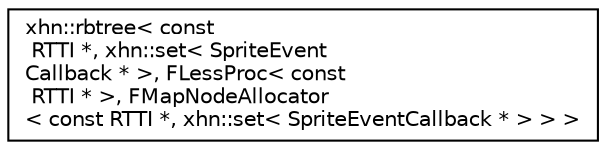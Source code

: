 digraph "Graphical Class Hierarchy"
{
  edge [fontname="Helvetica",fontsize="10",labelfontname="Helvetica",labelfontsize="10"];
  node [fontname="Helvetica",fontsize="10",shape=record];
  rankdir="LR";
  Node1 [label="xhn::rbtree\< const\l RTTI *, xhn::set\< SpriteEvent\lCallback * \>, FLessProc\< const\l RTTI * \>, FMapNodeAllocator\l\< const RTTI *, xhn::set\< SpriteEventCallback * \> \> \>",height=0.2,width=0.4,color="black", fillcolor="white", style="filled",URL="$classxhn_1_1rbtree.html"];
}
